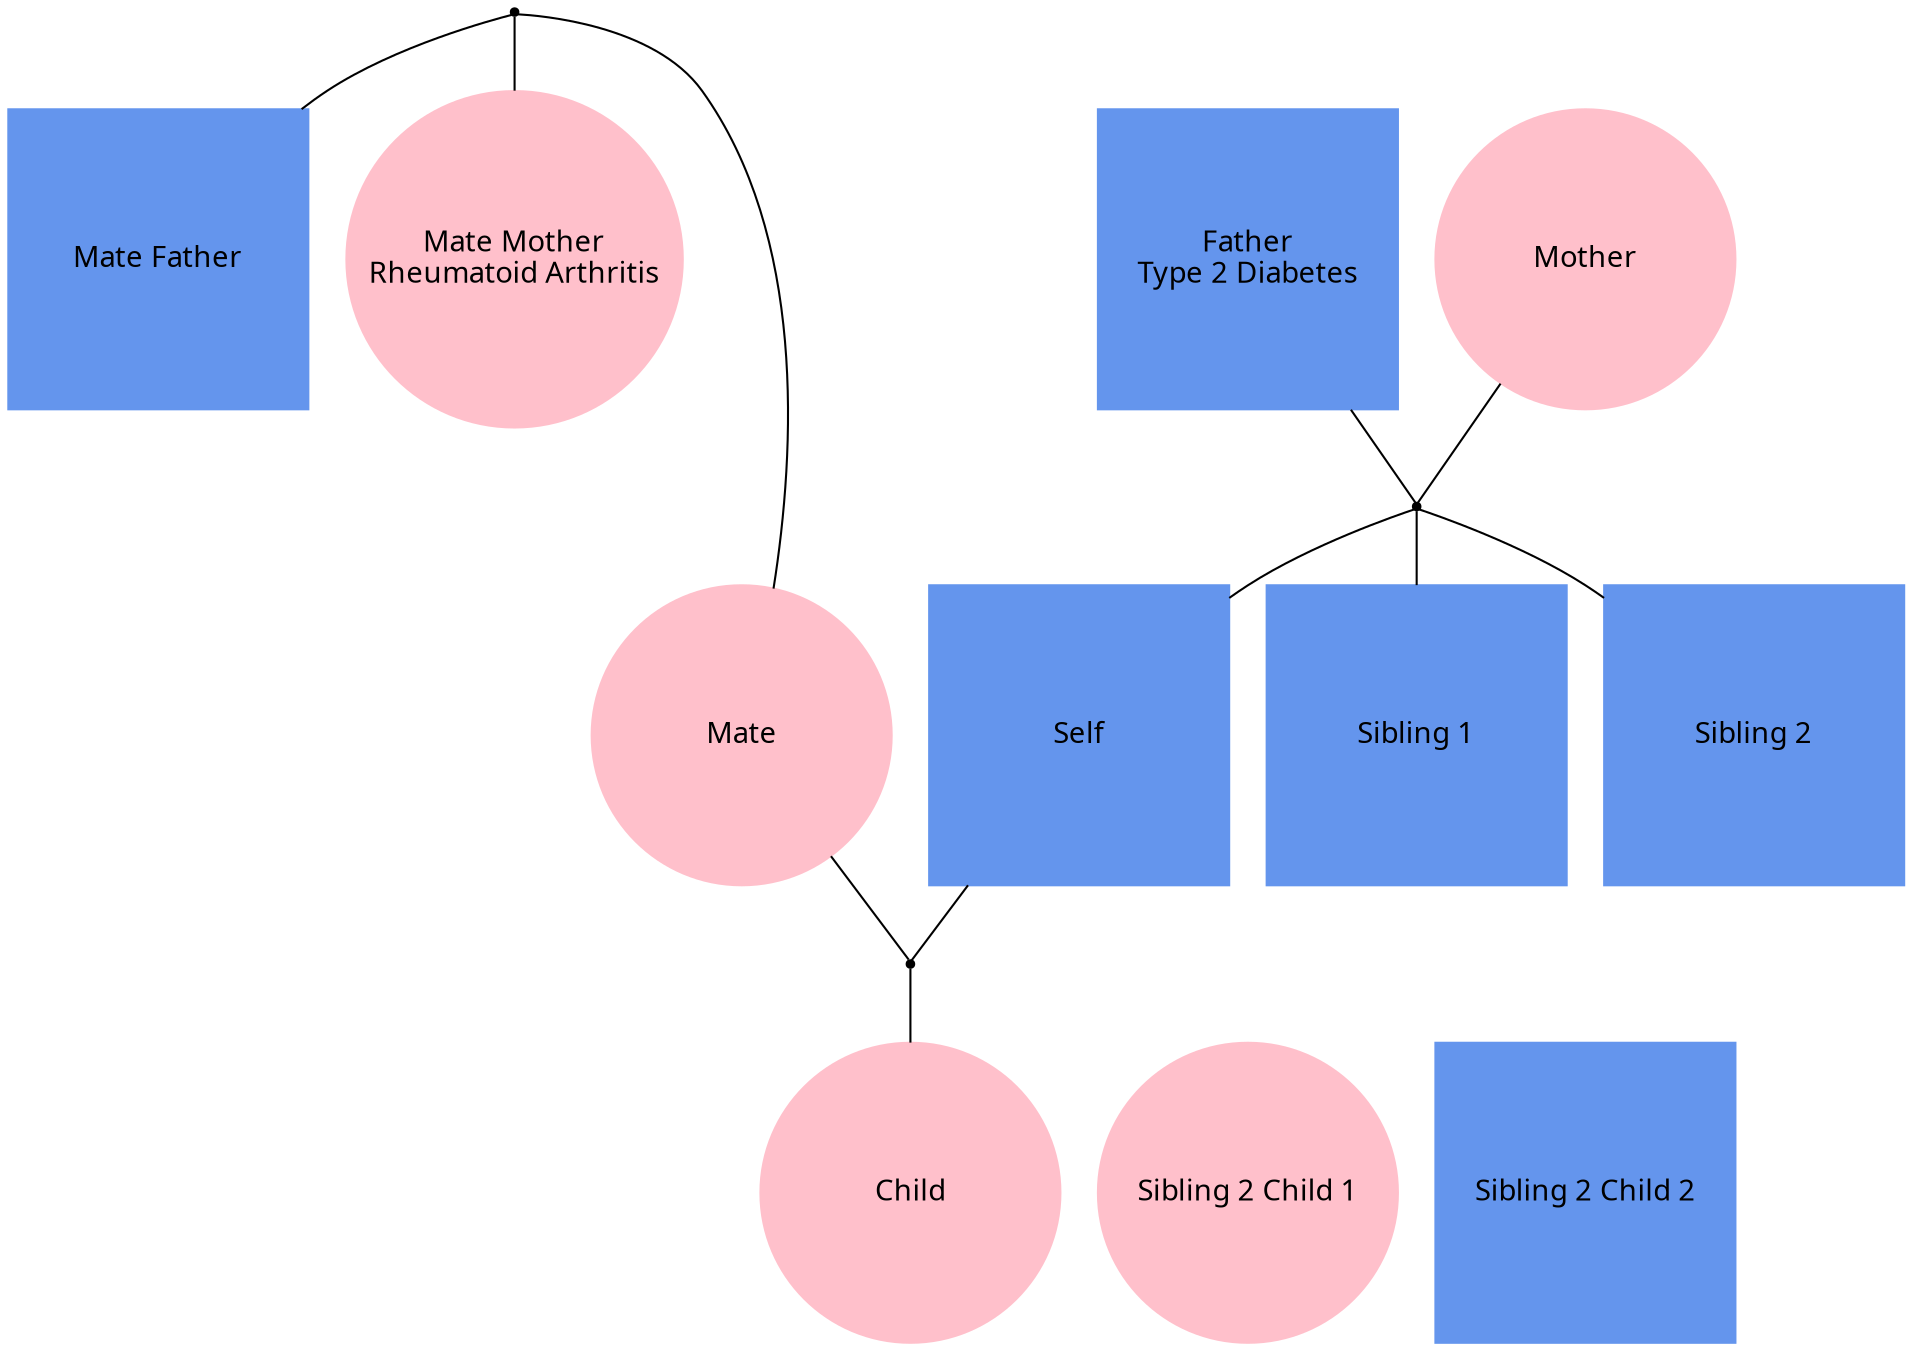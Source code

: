 
graph f12 {
ordering=out;

"Self" [fontname="helvetica:bold", width=2, shape=box, style=filled, regular=1, color="cornflowerblue"];
"Mate" [fontname="helvetica:bold", width=2, shape=oval, style=filled, regular=1, color="pink"];
"Child" [fontname="helvetica:bold", width=2, shape=oval, style=filled, regular=1, color="pink"];
"Mate Mother\nRheumatoid Arthritis" [fontname="helvetica:bold", width=2, shape=oval, style=filled, regular=1, color="pink"];
"Mate Father" [fontname="helvetica:bold", width=2, shape=box, style=filled, regular=1, color="cornflowerblue"];
"Sibling 1" [fontname="helvetica:bold", width=2, shape=box, style=filled, regular=1, color="cornflowerblue"];
"Sibling 2" [fontname="helvetica:bold", width=2, shape=box, style=filled, regular=1, color="cornflowerblue"];
"Sibling 2 Child 1" [fontname="helvetica:bold", width=2, shape=oval, style=filled, regular=1, color="pink"];
"Sibling 2 Child 2" [fontname="helvetica:bold", width=2, shape=box, style=filled, regular=1, color="cornflowerblue"];
"Father\nType 2 Diabetes" [fontname="helvetica:bold", width=2, shape=box, style=filled, regular=1, color="cornflowerblue"];
"Mother" [fontname="helvetica:bold", width=2, shape=oval, style=filled, regular=1, color="pink"];

"self+mate" [shape=point];
"matefather+matemother" [shape=point];
"father+mother" [shape=point];

"Self" -- "self+mate" -- "Mate";
"Mate Father" -- "matefather+matemother" -- "Mate Mother\nRheumatoid Arthritis";
"Father\nType 2 Diabetes" -- "father+mother" -- "Mother";

"father+mother" -- "Self";
"matefather+matemother" -- "Mate";
"self+mate" -- "Child";
"father+mother" -- "Sibling 1";
"father+mother" -- "Sibling 2";

{rank=same; "Mate Mother\nRheumatoid Arthritis" "Mate Father" "Father\nType 2 Diabetes" "Mother"}
{rank=same; "Self" "Mate" "Sibling 1" "Sibling 2"}
{rank=same; "Child" "Sibling 2 Child 1" "Sibling 2 Child 2"}
}
    